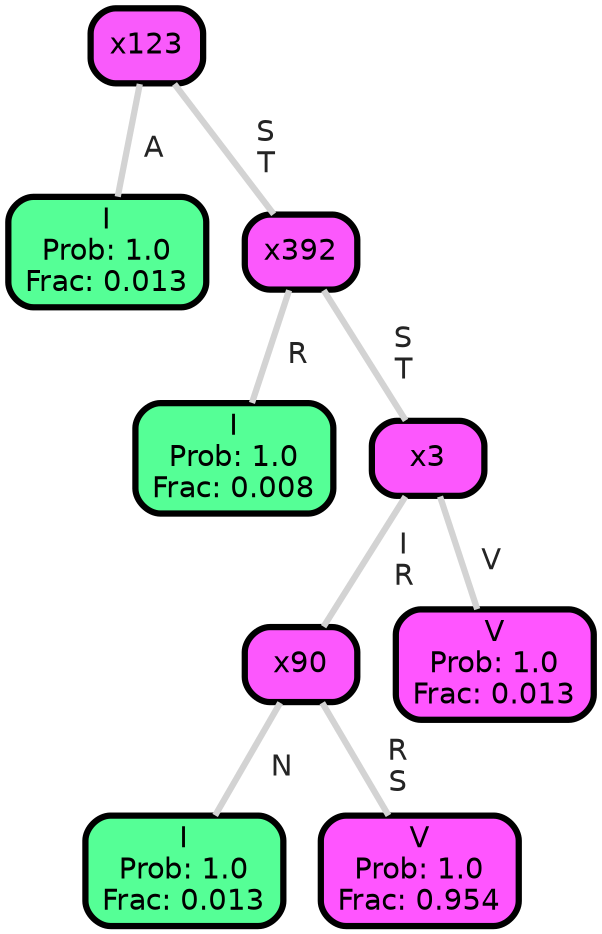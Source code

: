 graph Tree {
node [shape=box, style="filled, rounded",color="black",penwidth="3",fontcolor="black",                 fontname=helvetica] ;
graph [ranksep="0 equally", splines=straight,                 bgcolor=transparent, dpi=200] ;
edge [fontname=helvetica, fontweight=bold,fontcolor=grey14,color=lightgray] ;
0 [label="I
Prob: 1.0
Frac: 0.013", fillcolor="#55ff96"] ;
1 [label="x123", fillcolor="#f95afb"] ;
2 [label="I
Prob: 1.0
Frac: 0.008", fillcolor="#55ff96"] ;
3 [label="x392", fillcolor="#fb58fc"] ;
4 [label="I
Prob: 1.0
Frac: 0.013", fillcolor="#55ff96"] ;
5 [label="x90", fillcolor="#fc57fd"] ;
6 [label="V
Prob: 1.0
Frac: 0.954", fillcolor="#ff55ff"] ;
7 [label="x3", fillcolor="#fc57fd"] ;
8 [label="V
Prob: 1.0
Frac: 0.013", fillcolor="#ff55ff"] ;
1 -- 0 [label=" A",penwidth=3] ;
1 -- 3 [label=" S\n T",penwidth=3] ;
3 -- 2 [label=" R",penwidth=3] ;
3 -- 7 [label=" S\n T",penwidth=3] ;
5 -- 4 [label=" N",penwidth=3] ;
5 -- 6 [label=" R\n S",penwidth=3] ;
7 -- 5 [label=" I\n R",penwidth=3] ;
7 -- 8 [label=" V",penwidth=3] ;
{rank = same;}}